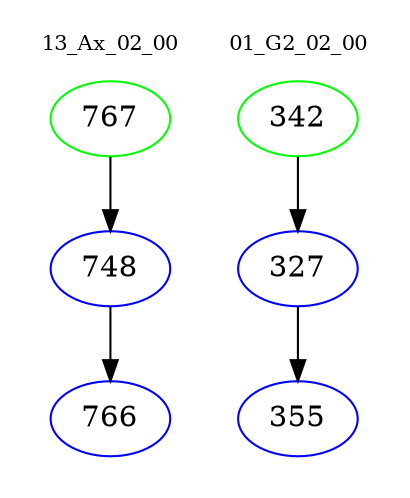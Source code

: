 digraph{
subgraph cluster_0 {
color = white
label = "13_Ax_02_00";
fontsize=10;
T0_767 [label="767", color="green"]
T0_767 -> T0_748 [color="black"]
T0_748 [label="748", color="blue"]
T0_748 -> T0_766 [color="black"]
T0_766 [label="766", color="blue"]
}
subgraph cluster_1 {
color = white
label = "01_G2_02_00";
fontsize=10;
T1_342 [label="342", color="green"]
T1_342 -> T1_327 [color="black"]
T1_327 [label="327", color="blue"]
T1_327 -> T1_355 [color="black"]
T1_355 [label="355", color="blue"]
}
}
